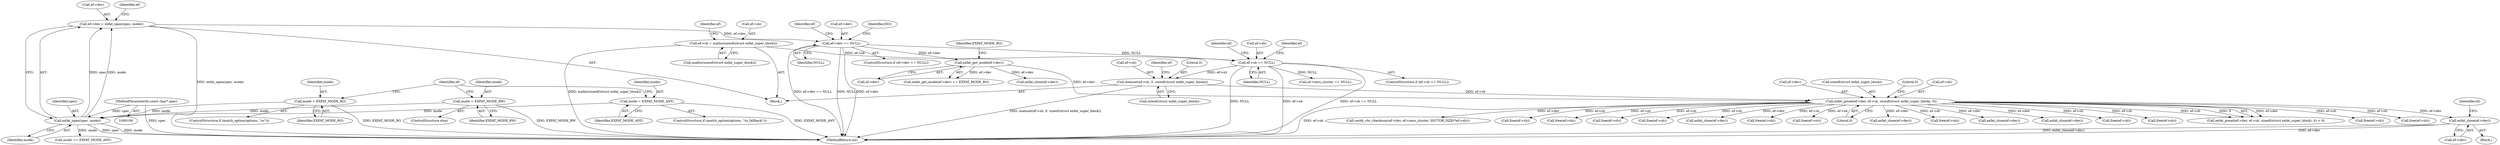 digraph "0_exfat_2e86ae5f81da11f11673d0546efb525af02b7786@pointer" {
"1000250" [label="(Call,exfat_close(ef->dev))"];
"1000213" [label="(Call,exfat_pread(ef->dev, ef->sb, sizeof(struct exfat_super_block), 0))"];
"1000159" [label="(Call,exfat_get_mode(ef->dev))"];
"1000149" [label="(Call,ef->dev == NULL)"];
"1000141" [label="(Call,ef->dev = exfat_open(spec, mode))"];
"1000145" [label="(Call,exfat_open(spec, mode))"];
"1000108" [label="(MethodParameterIn,const char* spec)"];
"1000138" [label="(Call,mode = EXFAT_MODE_RW)"];
"1000126" [label="(Call,mode = EXFAT_MODE_RO)"];
"1000134" [label="(Call,mode = EXFAT_MODE_ANY)"];
"1000204" [label="(Call,memset(ef->sb, 0, sizeof(struct exfat_super_block)))"];
"1000189" [label="(Call,ef->sb == NULL)"];
"1000181" [label="(Call,ef->sb = malloc(sizeof(struct exfat_super_block)))"];
"1000309" [label="(Call,exfat_close(ef->dev))"];
"1000256" [label="(Identifier,ef)"];
"1000249" [label="(Block,)"];
"1000130" [label="(ControlStructure,if (match_option(options, \"ro_fallback\")))"];
"1000283" [label="(Call,free(ef->sb))"];
"1000146" [label="(Identifier,spec)"];
"1000145" [label="(Call,exfat_open(spec, mode))"];
"1000698" [label="(Call,free(ef->sb))"];
"1000142" [label="(Call,ef->dev)"];
"1000140" [label="(Identifier,EXFAT_MODE_RW)"];
"1000185" [label="(Call,malloc(sizeof(struct exfat_super_block)))"];
"1000209" [label="(Call,sizeof(struct exfat_super_block))"];
"1000193" [label="(Identifier,NULL)"];
"1000212" [label="(Call,exfat_pread(ef->dev, ef->sb, sizeof(struct exfat_super_block), 0) < 0)"];
"1000161" [label="(Identifier,ef)"];
"1000189" [label="(Call,ef->sb == NULL)"];
"1000222" [label="(Literal,0)"];
"1000353" [label="(Call,free(ef->sb))"];
"1000137" [label="(ControlStructure,else)"];
"1000526" [label="(Call,free(ef->sb))"];
"1000150" [label="(Call,ef->dev)"];
"1000705" [label="(MethodReturn,int)"];
"1000122" [label="(ControlStructure,if (match_option(options, \"ro\")))"];
"1000206" [label="(Identifier,ef)"];
"1000364" [label="(Call,verify_vbr_checksum(ef->dev, ef->zero_cluster, SECTOR_SIZE(*ef->sb)))"];
"1000163" [label="(Identifier,EXFAT_MODE_RO)"];
"1000197" [label="(Identifier,ef)"];
"1000204" [label="(Call,memset(ef->sb, 0, sizeof(struct exfat_super_block)))"];
"1000250" [label="(Call,exfat_close(ef->dev))"];
"1000136" [label="(Identifier,EXFAT_MODE_ANY)"];
"1000385" [label="(Call,free(ef->sb))"];
"1000611" [label="(Call,free(ef->sb))"];
"1000147" [label="(Identifier,mode)"];
"1000126" [label="(Call,mode = EXFAT_MODE_RO)"];
"1000166" [label="(Call,mode == EXFAT_MODE_ANY)"];
"1000134" [label="(Call,mode = EXFAT_MODE_ANY)"];
"1000325" [label="(Call,free(ef->sb))"];
"1000143" [label="(Identifier,ef)"];
"1000181" [label="(Call,ef->sb = malloc(sizeof(struct exfat_super_block)))"];
"1000127" [label="(Identifier,mode)"];
"1000190" [label="(Call,ef->sb)"];
"1000159" [label="(Call,exfat_get_mode(ef->dev))"];
"1000148" [label="(ControlStructure,if (ef->dev == NULL))"];
"1000138" [label="(Call,mode = EXFAT_MODE_RW)"];
"1000214" [label="(Call,ef->dev)"];
"1000343" [label="(Call,ef->zero_cluster == NULL)"];
"1000478" [label="(Call,free(ef->sb))"];
"1000195" [label="(Call,exfat_close(ef->dev))"];
"1000108" [label="(MethodParameterIn,const char* spec)"];
"1000135" [label="(Identifier,mode)"];
"1000220" [label="(Call,sizeof(struct exfat_super_block))"];
"1000223" [label="(Literal,0)"];
"1000225" [label="(Call,exfat_close(ef->dev))"];
"1000229" [label="(Call,free(ef->sb))"];
"1000128" [label="(Identifier,EXFAT_MODE_RO)"];
"1000254" [label="(Call,free(ef->sb))"];
"1000208" [label="(Literal,0)"];
"1000158" [label="(Call,exfat_get_mode(ef->dev) == EXFAT_MODE_RO)"];
"1000139" [label="(Identifier,mode)"];
"1000188" [label="(ControlStructure,if (ef->sb == NULL))"];
"1000349" [label="(Call,exfat_close(ef->dev))"];
"1000447" [label="(Call,free(ef->sb))"];
"1000153" [label="(Identifier,NULL)"];
"1000191" [label="(Identifier,ef)"];
"1000213" [label="(Call,exfat_pread(ef->dev, ef->sb, sizeof(struct exfat_super_block), 0))"];
"1000156" [label="(Identifier,EIO)"];
"1000251" [label="(Call,ef->dev)"];
"1000149" [label="(Call,ef->dev == NULL)"];
"1000151" [label="(Identifier,ef)"];
"1000272" [label="(Call,exfat_close(ef->dev))"];
"1000110" [label="(Block,)"];
"1000141" [label="(Call,ef->dev = exfat_open(spec, mode))"];
"1000205" [label="(Call,ef->sb)"];
"1000215" [label="(Identifier,ef)"];
"1000160" [label="(Call,ef->dev)"];
"1000217" [label="(Call,ef->sb)"];
"1000182" [label="(Call,ef->sb)"];
"1000250" -> "1000249"  [label="AST: "];
"1000250" -> "1000251"  [label="CFG: "];
"1000251" -> "1000250"  [label="AST: "];
"1000256" -> "1000250"  [label="CFG: "];
"1000250" -> "1000705"  [label="DDG: ef->dev"];
"1000250" -> "1000705"  [label="DDG: exfat_close(ef->dev)"];
"1000213" -> "1000250"  [label="DDG: ef->dev"];
"1000213" -> "1000212"  [label="AST: "];
"1000213" -> "1000222"  [label="CFG: "];
"1000214" -> "1000213"  [label="AST: "];
"1000217" -> "1000213"  [label="AST: "];
"1000220" -> "1000213"  [label="AST: "];
"1000222" -> "1000213"  [label="AST: "];
"1000223" -> "1000213"  [label="CFG: "];
"1000213" -> "1000705"  [label="DDG: ef->sb"];
"1000213" -> "1000212"  [label="DDG: ef->dev"];
"1000213" -> "1000212"  [label="DDG: ef->sb"];
"1000213" -> "1000212"  [label="DDG: 0"];
"1000159" -> "1000213"  [label="DDG: ef->dev"];
"1000204" -> "1000213"  [label="DDG: ef->sb"];
"1000213" -> "1000225"  [label="DDG: ef->dev"];
"1000213" -> "1000229"  [label="DDG: ef->sb"];
"1000213" -> "1000254"  [label="DDG: ef->sb"];
"1000213" -> "1000272"  [label="DDG: ef->dev"];
"1000213" -> "1000283"  [label="DDG: ef->sb"];
"1000213" -> "1000309"  [label="DDG: ef->dev"];
"1000213" -> "1000325"  [label="DDG: ef->sb"];
"1000213" -> "1000349"  [label="DDG: ef->dev"];
"1000213" -> "1000353"  [label="DDG: ef->sb"];
"1000213" -> "1000364"  [label="DDG: ef->dev"];
"1000213" -> "1000385"  [label="DDG: ef->sb"];
"1000213" -> "1000447"  [label="DDG: ef->sb"];
"1000213" -> "1000478"  [label="DDG: ef->sb"];
"1000213" -> "1000526"  [label="DDG: ef->sb"];
"1000213" -> "1000611"  [label="DDG: ef->sb"];
"1000213" -> "1000698"  [label="DDG: ef->sb"];
"1000159" -> "1000158"  [label="AST: "];
"1000159" -> "1000160"  [label="CFG: "];
"1000160" -> "1000159"  [label="AST: "];
"1000163" -> "1000159"  [label="CFG: "];
"1000159" -> "1000158"  [label="DDG: ef->dev"];
"1000149" -> "1000159"  [label="DDG: ef->dev"];
"1000159" -> "1000195"  [label="DDG: ef->dev"];
"1000149" -> "1000148"  [label="AST: "];
"1000149" -> "1000153"  [label="CFG: "];
"1000150" -> "1000149"  [label="AST: "];
"1000153" -> "1000149"  [label="AST: "];
"1000156" -> "1000149"  [label="CFG: "];
"1000161" -> "1000149"  [label="CFG: "];
"1000149" -> "1000705"  [label="DDG: ef->dev == NULL"];
"1000149" -> "1000705"  [label="DDG: NULL"];
"1000149" -> "1000705"  [label="DDG: ef->dev"];
"1000141" -> "1000149"  [label="DDG: ef->dev"];
"1000149" -> "1000189"  [label="DDG: NULL"];
"1000141" -> "1000110"  [label="AST: "];
"1000141" -> "1000145"  [label="CFG: "];
"1000142" -> "1000141"  [label="AST: "];
"1000145" -> "1000141"  [label="AST: "];
"1000151" -> "1000141"  [label="CFG: "];
"1000141" -> "1000705"  [label="DDG: exfat_open(spec, mode)"];
"1000145" -> "1000141"  [label="DDG: spec"];
"1000145" -> "1000141"  [label="DDG: mode"];
"1000145" -> "1000147"  [label="CFG: "];
"1000146" -> "1000145"  [label="AST: "];
"1000147" -> "1000145"  [label="AST: "];
"1000145" -> "1000705"  [label="DDG: spec"];
"1000145" -> "1000705"  [label="DDG: mode"];
"1000108" -> "1000145"  [label="DDG: spec"];
"1000138" -> "1000145"  [label="DDG: mode"];
"1000126" -> "1000145"  [label="DDG: mode"];
"1000134" -> "1000145"  [label="DDG: mode"];
"1000145" -> "1000166"  [label="DDG: mode"];
"1000108" -> "1000106"  [label="AST: "];
"1000108" -> "1000705"  [label="DDG: spec"];
"1000138" -> "1000137"  [label="AST: "];
"1000138" -> "1000140"  [label="CFG: "];
"1000139" -> "1000138"  [label="AST: "];
"1000140" -> "1000138"  [label="AST: "];
"1000143" -> "1000138"  [label="CFG: "];
"1000138" -> "1000705"  [label="DDG: EXFAT_MODE_RW"];
"1000126" -> "1000122"  [label="AST: "];
"1000126" -> "1000128"  [label="CFG: "];
"1000127" -> "1000126"  [label="AST: "];
"1000128" -> "1000126"  [label="AST: "];
"1000143" -> "1000126"  [label="CFG: "];
"1000126" -> "1000705"  [label="DDG: EXFAT_MODE_RO"];
"1000134" -> "1000130"  [label="AST: "];
"1000134" -> "1000136"  [label="CFG: "];
"1000135" -> "1000134"  [label="AST: "];
"1000136" -> "1000134"  [label="AST: "];
"1000143" -> "1000134"  [label="CFG: "];
"1000134" -> "1000705"  [label="DDG: EXFAT_MODE_ANY"];
"1000204" -> "1000110"  [label="AST: "];
"1000204" -> "1000209"  [label="CFG: "];
"1000205" -> "1000204"  [label="AST: "];
"1000208" -> "1000204"  [label="AST: "];
"1000209" -> "1000204"  [label="AST: "];
"1000215" -> "1000204"  [label="CFG: "];
"1000204" -> "1000705"  [label="DDG: memset(ef->sb, 0, sizeof(struct exfat_super_block))"];
"1000189" -> "1000204"  [label="DDG: ef->sb"];
"1000189" -> "1000188"  [label="AST: "];
"1000189" -> "1000193"  [label="CFG: "];
"1000190" -> "1000189"  [label="AST: "];
"1000193" -> "1000189"  [label="AST: "];
"1000197" -> "1000189"  [label="CFG: "];
"1000206" -> "1000189"  [label="CFG: "];
"1000189" -> "1000705"  [label="DDG: ef->sb"];
"1000189" -> "1000705"  [label="DDG: ef->sb == NULL"];
"1000189" -> "1000705"  [label="DDG: NULL"];
"1000181" -> "1000189"  [label="DDG: ef->sb"];
"1000189" -> "1000343"  [label="DDG: NULL"];
"1000181" -> "1000110"  [label="AST: "];
"1000181" -> "1000185"  [label="CFG: "];
"1000182" -> "1000181"  [label="AST: "];
"1000185" -> "1000181"  [label="AST: "];
"1000191" -> "1000181"  [label="CFG: "];
"1000181" -> "1000705"  [label="DDG: malloc(sizeof(struct exfat_super_block))"];
}
